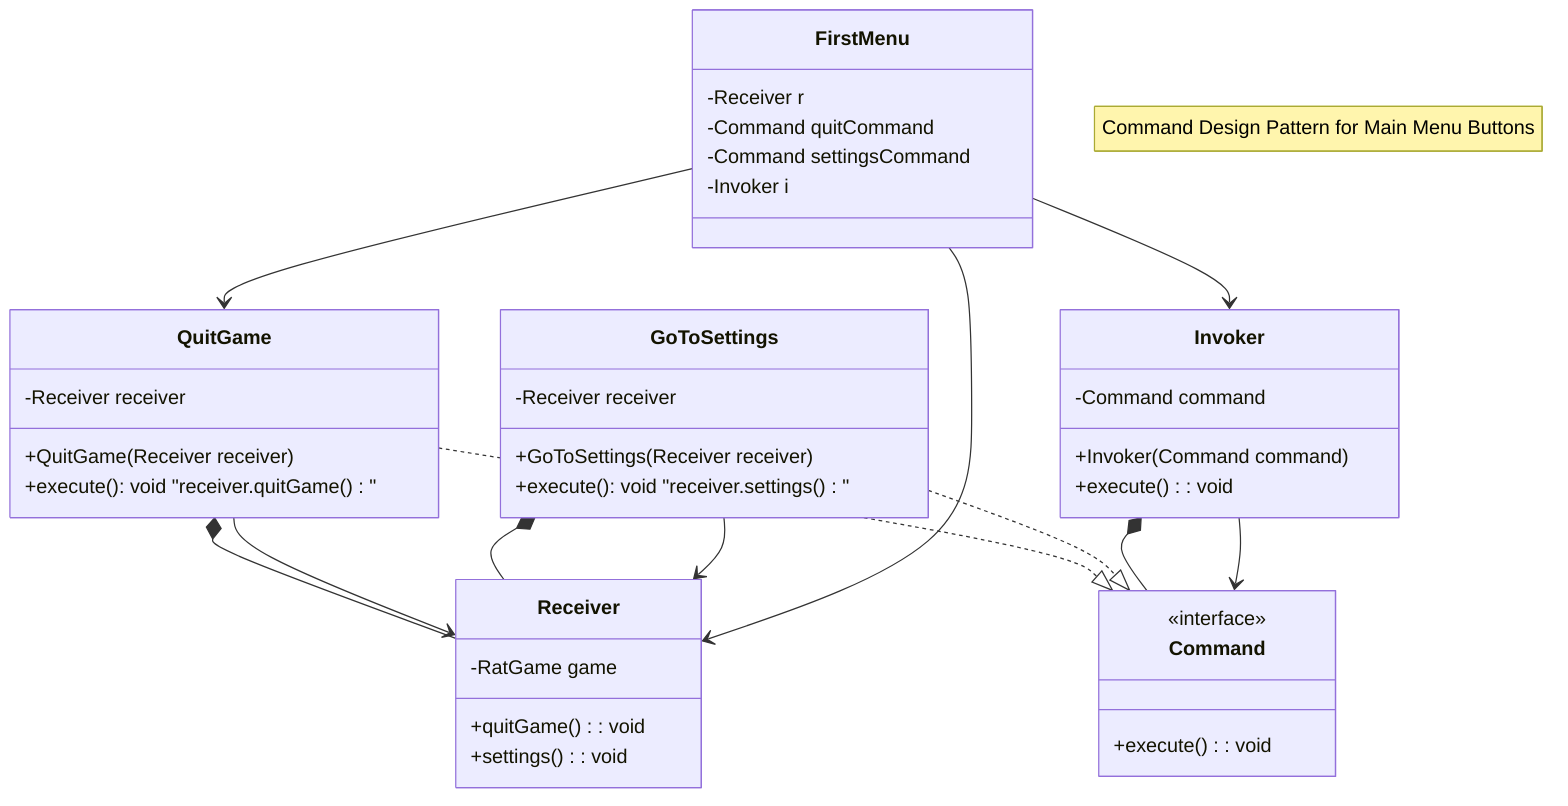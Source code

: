 classDiagram
    note "Command Design Pattern for Main Menu Buttons"
    QuitGame ..|> Command
    QuitGame *-- Receiver
    QuitGame --> Receiver
    GoToSettings ..|> Command
    GoToSettings *-- Receiver
    GoToSettings --> Receiver
    Invoker *-- Command
    Invoker --> Command
    FirstMenu --> Receiver
    FirstMenu --> QuitGame
    FirstMenu --> Invoker
    class Command {
        <<interface>>
        +execute(): void
    }
    class QuitGame {
        -Receiver receiver
        +QuitGame(Receiver receiver)
        +execute(): void "receiver.quitGame()"
    }
    class GoToSettings {
        -Receiver receiver
        +GoToSettings(Receiver receiver)
        +execute(): void "receiver.settings()"
    }
    class Receiver {
        -RatGame game
        +quitGame(): void
        +settings(): void
    }
    class Invoker {
        -Command command
        +Invoker(Command command)
        +execute(): void
    }
    class FirstMenu {
        -Receiver r
        -Command quitCommand
        -Command settingsCommand
        -Invoker i
    }